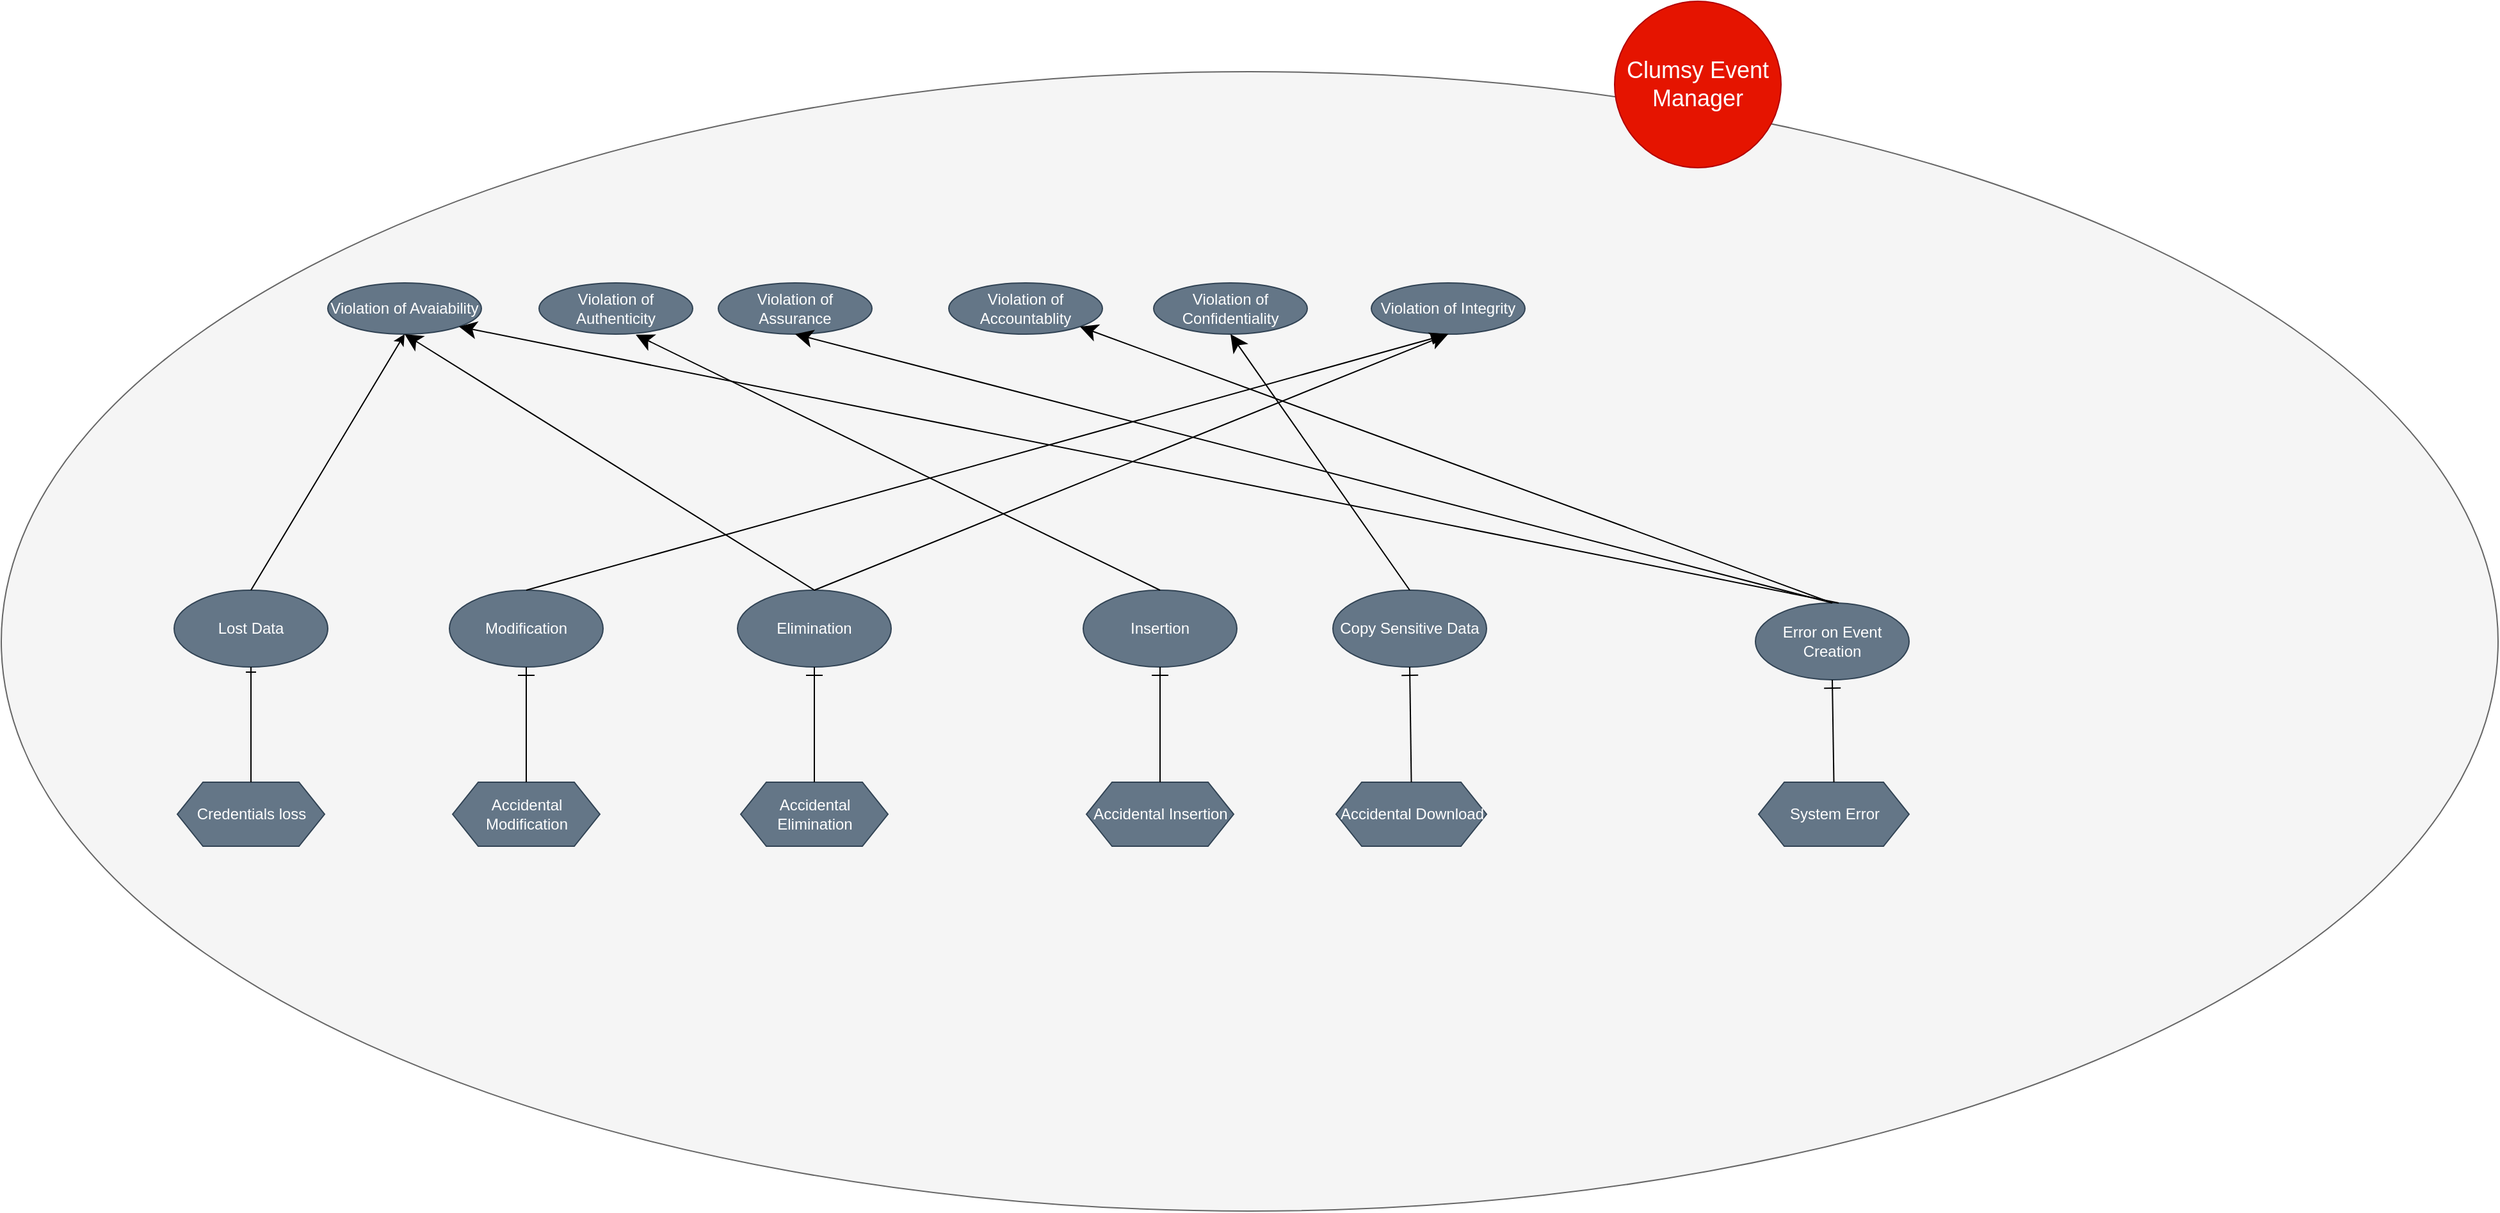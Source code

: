 <mxfile version="15.2.9" type="onedrive"><diagram id="k2b_GQdQf0r4lbPcgMko" name="Pagina-1"><mxGraphModel dx="1422" dy="794" grid="1" gridSize="10" guides="1" tooltips="1" connect="1" arrows="1" fold="1" page="1" pageScale="1" pageWidth="2339" pageHeight="3300" math="0" shadow="0"><root><mxCell id="0"/><mxCell id="1" parent="0"/><mxCell id="FnJxRadUdDzB-UCkNGgQ-51" value="" style="ellipse;whiteSpace=wrap;html=1;fillColor=#f5f5f5;strokeColor=#666666;fontColor=#333333;" parent="1" vertex="1"><mxGeometry x="250" y="445" width="1950" height="890" as="geometry"/></mxCell><mxCell id="FnJxRadUdDzB-UCkNGgQ-1" value="&lt;font style=&quot;font-size: 18px&quot;&gt;Clumsy Event Manager&lt;/font&gt;" style="ellipse;whiteSpace=wrap;html=1;aspect=fixed;fillColor=#e51400;strokeColor=#B20000;fontColor=#ffffff;" parent="1" vertex="1"><mxGeometry x="1510" y="390" width="130" height="130" as="geometry"/></mxCell><mxCell id="FnJxRadUdDzB-UCkNGgQ-4" value="Violation of Avaiability" style="ellipse;whiteSpace=wrap;html=1;fillColor=#647687;strokeColor=#314354;fontColor=#ffffff;" parent="1" vertex="1"><mxGeometry x="505" y="610" width="120" height="40" as="geometry"/></mxCell><mxCell id="FnJxRadUdDzB-UCkNGgQ-5" value="Violation of Authenticity" style="ellipse;whiteSpace=wrap;html=1;fillColor=#647687;strokeColor=#314354;fontColor=#ffffff;" parent="1" vertex="1"><mxGeometry x="670" y="610" width="120" height="40" as="geometry"/></mxCell><mxCell id="FnJxRadUdDzB-UCkNGgQ-6" value="Violation of Assurance" style="ellipse;whiteSpace=wrap;html=1;fillColor=#647687;strokeColor=#314354;fontColor=#ffffff;" parent="1" vertex="1"><mxGeometry x="810" y="610" width="120" height="40" as="geometry"/></mxCell><mxCell id="FnJxRadUdDzB-UCkNGgQ-7" value="Violation of Accountablity" style="ellipse;whiteSpace=wrap;html=1;fillColor=#647687;strokeColor=#314354;fontColor=#ffffff;" parent="1" vertex="1"><mxGeometry x="990" y="610" width="120" height="40" as="geometry"/></mxCell><mxCell id="FnJxRadUdDzB-UCkNGgQ-8" value="Violation of Confidentiality" style="ellipse;whiteSpace=wrap;html=1;fillColor=#647687;strokeColor=#314354;fontColor=#ffffff;" parent="1" vertex="1"><mxGeometry x="1150" y="610" width="120" height="40" as="geometry"/></mxCell><mxCell id="FnJxRadUdDzB-UCkNGgQ-9" value="Violation of Integrity" style="ellipse;whiteSpace=wrap;html=1;fillColor=#647687;strokeColor=#314354;fontColor=#ffffff;" parent="1" vertex="1"><mxGeometry x="1320" y="610" width="120" height="40" as="geometry"/></mxCell><mxCell id="-IHJIZNQYYL6_iNPUFCW-1" value="Modification" style="ellipse;whiteSpace=wrap;html=1;fillColor=#647687;strokeColor=#314354;fontColor=#ffffff;" parent="1" vertex="1"><mxGeometry x="600" y="850" width="120" height="60" as="geometry"/></mxCell><mxCell id="-IHJIZNQYYL6_iNPUFCW-3" value="Elimination" style="ellipse;whiteSpace=wrap;html=1;fillColor=#647687;strokeColor=#314354;fontColor=#ffffff;" parent="1" vertex="1"><mxGeometry x="825" y="850" width="120" height="60" as="geometry"/></mxCell><mxCell id="-IHJIZNQYYL6_iNPUFCW-4" value="Accidental Modification" style="shape=hexagon;perimeter=hexagonPerimeter2;whiteSpace=wrap;html=1;fixedSize=1;fillColor=#647687;strokeColor=#314354;fontColor=#ffffff;" parent="1" vertex="1"><mxGeometry x="602.5" y="1000" width="115" height="50" as="geometry"/></mxCell><mxCell id="-IHJIZNQYYL6_iNPUFCW-5" value="Accidental Elimination" style="shape=hexagon;perimeter=hexagonPerimeter2;whiteSpace=wrap;html=1;fixedSize=1;fillColor=#647687;strokeColor=#314354;fontColor=#ffffff;" parent="1" vertex="1"><mxGeometry x="827.5" y="1000" width="115" height="50" as="geometry"/></mxCell><mxCell id="-IHJIZNQYYL6_iNPUFCW-6" value="" style="endArrow=ERone;html=1;exitX=0.5;exitY=0;exitDx=0;exitDy=0;entryX=0.5;entryY=1;entryDx=0;entryDy=0;startArrow=none;startFill=0;endFill=0;endSize=11;" parent="1" source="-IHJIZNQYYL6_iNPUFCW-4" target="-IHJIZNQYYL6_iNPUFCW-1" edge="1"><mxGeometry width="50" height="50" relative="1" as="geometry"><mxPoint x="675" y="1000" as="sourcePoint"/><mxPoint x="725" y="950" as="targetPoint"/></mxGeometry></mxCell><mxCell id="-IHJIZNQYYL6_iNPUFCW-9" value="" style="endArrow=ERone;html=1;endSize=11;exitX=0.5;exitY=0;exitDx=0;exitDy=0;entryX=0.5;entryY=1;entryDx=0;entryDy=0;endFill=0;" parent="1" source="-IHJIZNQYYL6_iNPUFCW-5" target="-IHJIZNQYYL6_iNPUFCW-3" edge="1"><mxGeometry width="50" height="50" relative="1" as="geometry"><mxPoint x="885" y="990" as="sourcePoint"/><mxPoint x="935" y="940" as="targetPoint"/></mxGeometry></mxCell><mxCell id="-IHJIZNQYYL6_iNPUFCW-10" value="" style="endArrow=blockThin;html=1;endSize=11;exitX=0.5;exitY=0;exitDx=0;exitDy=0;entryX=0.5;entryY=1;entryDx=0;entryDy=0;endFill=1;" parent="1" source="-IHJIZNQYYL6_iNPUFCW-1" target="FnJxRadUdDzB-UCkNGgQ-9" edge="1"><mxGeometry width="50" height="50" relative="1" as="geometry"><mxPoint x="500" y="760" as="sourcePoint"/><mxPoint x="550" y="710" as="targetPoint"/></mxGeometry></mxCell><mxCell id="-IHJIZNQYYL6_iNPUFCW-11" value="Insertion" style="ellipse;whiteSpace=wrap;html=1;fillColor=#647687;strokeColor=#314354;fontColor=#ffffff;" parent="1" vertex="1"><mxGeometry x="1095" y="850" width="120" height="60" as="geometry"/></mxCell><mxCell id="KEuhUyJYSNqufHapfUjU-1" value="Copy Sensitive Data" style="ellipse;whiteSpace=wrap;html=1;fillColor=#647687;strokeColor=#314354;fontColor=#ffffff;" parent="1" vertex="1"><mxGeometry x="1290" y="850" width="120" height="60" as="geometry"/></mxCell><mxCell id="KEuhUyJYSNqufHapfUjU-2" value="Error on Event Creation" style="ellipse;whiteSpace=wrap;html=1;fillColor=#647687;strokeColor=#314354;fontColor=#ffffff;" parent="1" vertex="1"><mxGeometry x="1620" y="860" width="120" height="60" as="geometry"/></mxCell><mxCell id="-IHJIZNQYYL6_iNPUFCW-15" value="" style="endArrow=classic;html=1;endSize=11;exitX=0.5;exitY=0;exitDx=0;exitDy=0;entryX=0.5;entryY=1;entryDx=0;entryDy=0;" parent="1" source="-IHJIZNQYYL6_iNPUFCW-3" target="FnJxRadUdDzB-UCkNGgQ-9" edge="1"><mxGeometry width="50" height="50" relative="1" as="geometry"><mxPoint x="810" y="820" as="sourcePoint"/><mxPoint x="860" y="770" as="targetPoint"/></mxGeometry></mxCell><mxCell id="-IHJIZNQYYL6_iNPUFCW-19" value="Accidental Insertion" style="shape=hexagon;perimeter=hexagonPerimeter2;whiteSpace=wrap;html=1;fixedSize=1;fillColor=#647687;strokeColor=#314354;fontColor=#ffffff;" parent="1" vertex="1"><mxGeometry x="1097.5" y="1000" width="115" height="50" as="geometry"/></mxCell><mxCell id="-IHJIZNQYYL6_iNPUFCW-20" value="" style="endArrow=ERone;html=1;endSize=11;exitX=0.5;exitY=0;exitDx=0;exitDy=0;entryX=0.5;entryY=1;entryDx=0;entryDy=0;endFill=0;" parent="1" source="-IHJIZNQYYL6_iNPUFCW-19" target="-IHJIZNQYYL6_iNPUFCW-11" edge="1"><mxGeometry width="50" height="50" relative="1" as="geometry"><mxPoint x="1235" y="990" as="sourcePoint"/><mxPoint x="1285" y="940" as="targetPoint"/></mxGeometry></mxCell><mxCell id="-IHJIZNQYYL6_iNPUFCW-23" value="" style="endArrow=classic;html=1;endSize=11;exitX=0.5;exitY=0;exitDx=0;exitDy=0;entryX=0.5;entryY=1;entryDx=0;entryDy=0;" parent="1" source="KEuhUyJYSNqufHapfUjU-1" target="FnJxRadUdDzB-UCkNGgQ-8" edge="1"><mxGeometry width="50" height="50" relative="1" as="geometry"><mxPoint x="1210" y="800" as="sourcePoint"/><mxPoint x="1260" y="750" as="targetPoint"/></mxGeometry></mxCell><mxCell id="-IHJIZNQYYL6_iNPUFCW-25" value="" style="endArrow=classic;html=1;endSize=11;exitX=0.5;exitY=0;exitDx=0;exitDy=0;entryX=0.5;entryY=1;entryDx=0;entryDy=0;" parent="1" source="-IHJIZNQYYL6_iNPUFCW-3" target="FnJxRadUdDzB-UCkNGgQ-4" edge="1"><mxGeometry width="50" height="50" relative="1" as="geometry"><mxPoint x="540" y="730" as="sourcePoint"/><mxPoint x="590" y="680" as="targetPoint"/></mxGeometry></mxCell><mxCell id="-IHJIZNQYYL6_iNPUFCW-27" value="" style="endArrow=classic;html=1;endSize=11;exitX=0.5;exitY=0;exitDx=0;exitDy=0;entryX=0.5;entryY=1;entryDx=0;entryDy=0;" parent="1" source="KEuhUyJYSNqufHapfUjU-2" target="FnJxRadUdDzB-UCkNGgQ-6" edge="1"><mxGeometry width="50" height="50" relative="1" as="geometry"><mxPoint x="1360" y="790" as="sourcePoint"/><mxPoint x="1410" y="740" as="targetPoint"/></mxGeometry></mxCell><mxCell id="-IHJIZNQYYL6_iNPUFCW-28" value="Accidental Download" style="shape=hexagon;perimeter=hexagonPerimeter2;whiteSpace=wrap;html=1;fixedSize=1;fillColor=#647687;strokeColor=#314354;fontColor=#ffffff;" parent="1" vertex="1"><mxGeometry x="1292.5" y="1000" width="117.5" height="50" as="geometry"/></mxCell><mxCell id="-IHJIZNQYYL6_iNPUFCW-29" value="" style="endArrow=ERone;html=1;endSize=11;exitX=0.5;exitY=0;exitDx=0;exitDy=0;entryX=0.5;entryY=1;entryDx=0;entryDy=0;endFill=0;" parent="1" source="-IHJIZNQYYL6_iNPUFCW-28" target="KEuhUyJYSNqufHapfUjU-1" edge="1"><mxGeometry width="50" height="50" relative="1" as="geometry"><mxPoint x="1385" y="1000" as="sourcePoint"/><mxPoint x="1435" y="950" as="targetPoint"/></mxGeometry></mxCell><mxCell id="-IHJIZNQYYL6_iNPUFCW-30" value="System Error" style="shape=hexagon;perimeter=hexagonPerimeter2;whiteSpace=wrap;html=1;fixedSize=1;fillColor=#647687;strokeColor=#314354;fontColor=#ffffff;" parent="1" vertex="1"><mxGeometry x="1622.5" y="1000" width="117.5" height="50" as="geometry"/></mxCell><mxCell id="-IHJIZNQYYL6_iNPUFCW-31" value="" style="endArrow=ERone;html=1;endSize=11;exitX=0.5;exitY=0;exitDx=0;exitDy=0;entryX=0.5;entryY=1;entryDx=0;entryDy=0;endFill=0;" parent="1" source="-IHJIZNQYYL6_iNPUFCW-30" target="KEuhUyJYSNqufHapfUjU-2" edge="1"><mxGeometry width="50" height="50" relative="1" as="geometry"><mxPoint x="1755" y="990" as="sourcePoint"/><mxPoint x="1805" y="940" as="targetPoint"/></mxGeometry></mxCell><mxCell id="thvrRuwV55etT6qxNXiN-1" value="Lost Data" style="ellipse;whiteSpace=wrap;html=1;fillColor=#647687;strokeColor=#314354;fontColor=#ffffff;" parent="1" vertex="1"><mxGeometry x="385" y="850" width="120" height="60" as="geometry"/></mxCell><mxCell id="thvrRuwV55etT6qxNXiN-2" value="Credentials loss" style="shape=hexagon;perimeter=hexagonPerimeter2;whiteSpace=wrap;html=1;fixedSize=1;fillColor=#647687;strokeColor=#314354;fontColor=#ffffff;" parent="1" vertex="1"><mxGeometry x="387.5" y="1000" width="115" height="50" as="geometry"/></mxCell><mxCell id="thvrRuwV55etT6qxNXiN-3" value="" style="endArrow=ERone;html=1;exitX=0.5;exitY=0;exitDx=0;exitDy=0;entryX=0.5;entryY=1;entryDx=0;entryDy=0;endFill=0;" parent="1" source="thvrRuwV55etT6qxNXiN-2" target="thvrRuwV55etT6qxNXiN-1" edge="1"><mxGeometry width="50" height="50" relative="1" as="geometry"><mxPoint x="440" y="980" as="sourcePoint"/><mxPoint x="490" y="930" as="targetPoint"/></mxGeometry></mxCell><mxCell id="thvrRuwV55etT6qxNXiN-4" value="" style="endArrow=classic;html=1;exitX=0.5;exitY=0;exitDx=0;exitDy=0;entryX=0.5;entryY=1;entryDx=0;entryDy=0;" parent="1" source="thvrRuwV55etT6qxNXiN-1" target="FnJxRadUdDzB-UCkNGgQ-4" edge="1"><mxGeometry width="50" height="50" relative="1" as="geometry"><mxPoint x="480" y="800" as="sourcePoint"/><mxPoint x="530" y="750" as="targetPoint"/></mxGeometry></mxCell><mxCell id="hmnGNKHKd0BRXxuL_LmZ-1" value="" style="endArrow=classic;html=1;endSize=11;exitX=0.5;exitY=0;exitDx=0;exitDy=0;entryX=1;entryY=1;entryDx=0;entryDy=0;" parent="1" target="FnJxRadUdDzB-UCkNGgQ-4" edge="1"><mxGeometry width="50" height="50" relative="1" as="geometry"><mxPoint x="1685" y="860.0" as="sourcePoint"/><mxPoint x="1650" y="700" as="targetPoint"/></mxGeometry></mxCell><mxCell id="hmnGNKHKd0BRXxuL_LmZ-2" value="" style="endArrow=classic;html=1;endSize=11;exitX=0.5;exitY=0;exitDx=0;exitDy=0;entryX=1;entryY=1;entryDx=0;entryDy=0;" parent="1" source="KEuhUyJYSNqufHapfUjU-2" target="FnJxRadUdDzB-UCkNGgQ-7" edge="1"><mxGeometry width="50" height="50" relative="1" as="geometry"><mxPoint x="1690" y="860" as="sourcePoint"/><mxPoint x="1720" y="660" as="targetPoint"/></mxGeometry></mxCell><mxCell id="hmnGNKHKd0BRXxuL_LmZ-3" value="" style="endArrow=classic;html=1;endSize=11;exitX=0.5;exitY=0;exitDx=0;exitDy=0;entryX=0.63;entryY=1.011;entryDx=0;entryDy=0;entryPerimeter=0;" edge="1" parent="1" source="-IHJIZNQYYL6_iNPUFCW-11" target="FnJxRadUdDzB-UCkNGgQ-5"><mxGeometry width="50" height="50" relative="1" as="geometry"><mxPoint x="1685" y="860.0" as="sourcePoint"/><mxPoint x="1710" y="650" as="targetPoint"/></mxGeometry></mxCell></root></mxGraphModel></diagram></mxfile>